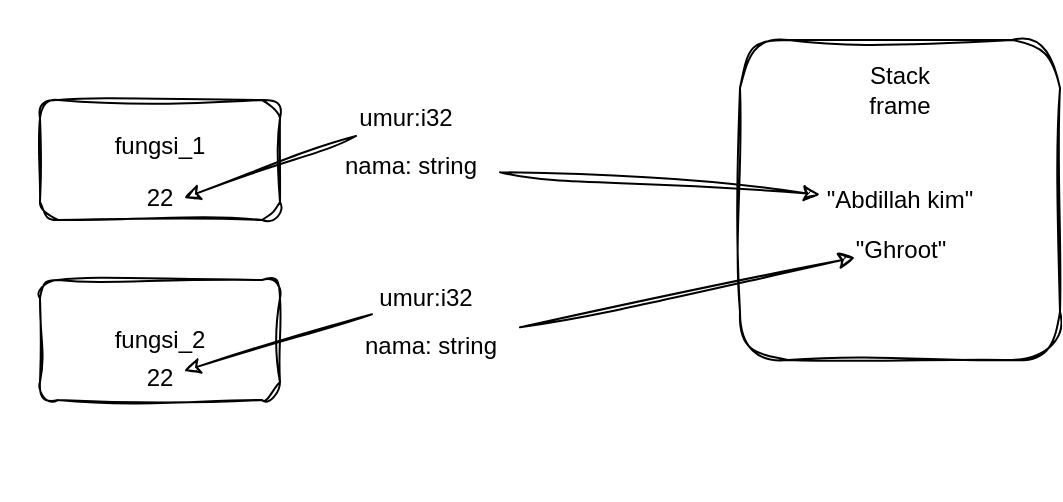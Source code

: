 <mxfile scale="1" border="1">
    <diagram id="VAY0YLsLUcBmbyNmLXoz" name="Page-1">
        <mxGraphModel dx="729" dy="572" grid="1" gridSize="10" guides="1" tooltips="1" connect="1" arrows="1" fold="1" page="1" pageScale="1" pageWidth="850" pageHeight="1100" background="none" math="0" shadow="0" adaptiveColors="auto">
            <root>
                <mxCell id="0"/>
                <mxCell id="1" parent="0"/>
                <mxCell id="2" value="" style="rounded=1;whiteSpace=wrap;html=1;strokeColor=none;fillColor=default;sketch=1;curveFitting=1;jiggle=2;" vertex="1" parent="1">
                    <mxGeometry x="210" y="160" width="160" height="250" as="geometry"/>
                </mxCell>
                <mxCell id="3" value="" style="rounded=1;whiteSpace=wrap;html=1;sketch=1;curveFitting=1;jiggle=2;" vertex="1" parent="1">
                    <mxGeometry x="580" y="180" width="160" height="160" as="geometry"/>
                </mxCell>
                <mxCell id="4" value="fungsi_1&lt;div&gt;&lt;br&gt;&lt;/div&gt;" style="rounded=1;whiteSpace=wrap;html=1;sketch=1;curveFitting=1;jiggle=2;" vertex="1" parent="1">
                    <mxGeometry x="230" y="210" width="120" height="60" as="geometry"/>
                </mxCell>
                <mxCell id="5" value="fungsi_2" style="rounded=1;whiteSpace=wrap;html=1;sketch=1;curveFitting=1;jiggle=2;" vertex="1" parent="1">
                    <mxGeometry x="230" y="300" width="120" height="60" as="geometry"/>
                </mxCell>
                <mxCell id="7" value="Stack frame" style="text;html=1;align=center;verticalAlign=middle;whiteSpace=wrap;rounded=0;sketch=1;curveFitting=1;jiggle=2;" vertex="1" parent="1">
                    <mxGeometry x="630" y="190" width="60" height="30" as="geometry"/>
                </mxCell>
                <mxCell id="15" value="" style="edgeStyle=none;html=1;sketch=1;curveFitting=1;jiggle=2;" edge="1" parent="1" source="10" target="17">
                    <mxGeometry relative="1" as="geometry">
                        <mxPoint x="485" y="243" as="targetPoint"/>
                    </mxGeometry>
                </mxCell>
                <mxCell id="10" value="nama: string" style="text;html=1;align=center;verticalAlign=middle;resizable=0;points=[];autosize=1;strokeColor=none;fillColor=none;sketch=1;curveFitting=1;jiggle=2;" vertex="1" parent="1">
                    <mxGeometry x="370" y="228" width="90" height="30" as="geometry"/>
                </mxCell>
                <mxCell id="21" value="" style="edgeStyle=none;html=1;entryX=1;entryY=0.5;entryDx=0;entryDy=0;sketch=1;curveFitting=1;jiggle=2;" edge="1" parent="1" source="16" target="22">
                    <mxGeometry relative="1" as="geometry"/>
                </mxCell>
                <mxCell id="16" value="umur:i32" style="text;html=1;align=center;verticalAlign=middle;whiteSpace=wrap;rounded=0;sketch=1;curveFitting=1;jiggle=2;" vertex="1" parent="1">
                    <mxGeometry x="386" y="210" width="54" height="18" as="geometry"/>
                </mxCell>
                <mxCell id="17" value="&quot;Abdillah kim&quot;" style="text;html=1;align=center;verticalAlign=middle;whiteSpace=wrap;rounded=0;sketch=1;curveFitting=1;jiggle=2;" vertex="1" parent="1">
                    <mxGeometry x="620" y="251" width="80" height="18" as="geometry"/>
                </mxCell>
                <mxCell id="18" value="&quot;Ghroot&quot;" style="text;html=1;align=center;verticalAlign=middle;whiteSpace=wrap;rounded=0;sketch=1;curveFitting=1;jiggle=2;" vertex="1" parent="1">
                    <mxGeometry x="637.5" y="277.5" width="45" height="15" as="geometry"/>
                </mxCell>
                <mxCell id="22" value="22" style="text;html=1;align=center;verticalAlign=middle;whiteSpace=wrap;rounded=0;sketch=1;curveFitting=1;jiggle=2;" vertex="1" parent="1">
                    <mxGeometry x="278" y="250" width="24" height="18" as="geometry"/>
                </mxCell>
                <mxCell id="26" value="" style="edgeStyle=none;html=1;sketch=1;curveFitting=1;jiggle=2;" edge="1" parent="1" source="23" target="25">
                    <mxGeometry relative="1" as="geometry"/>
                </mxCell>
                <mxCell id="23" value="umur:i32" style="text;html=1;align=center;verticalAlign=middle;whiteSpace=wrap;rounded=0;sketch=1;curveFitting=1;jiggle=2;" vertex="1" parent="1">
                    <mxGeometry x="396" y="300" width="54" height="18" as="geometry"/>
                </mxCell>
                <mxCell id="27" value="" style="edgeStyle=none;html=1;entryX=0;entryY=0.75;entryDx=0;entryDy=0;sketch=1;curveFitting=1;jiggle=2;" edge="1" parent="1" source="24" target="18">
                    <mxGeometry relative="1" as="geometry"/>
                </mxCell>
                <mxCell id="24" value="nama: string" style="text;html=1;align=center;verticalAlign=middle;resizable=0;points=[];autosize=1;strokeColor=none;fillColor=none;sketch=1;curveFitting=1;jiggle=2;" vertex="1" parent="1">
                    <mxGeometry x="380" y="318" width="90" height="30" as="geometry"/>
                </mxCell>
                <mxCell id="25" value="22" style="text;html=1;align=center;verticalAlign=middle;whiteSpace=wrap;rounded=0;sketch=1;curveFitting=1;jiggle=2;" vertex="1" parent="1">
                    <mxGeometry x="278" y="340" width="24" height="18" as="geometry"/>
                </mxCell>
            </root>
        </mxGraphModel>
    </diagram>
</mxfile>
